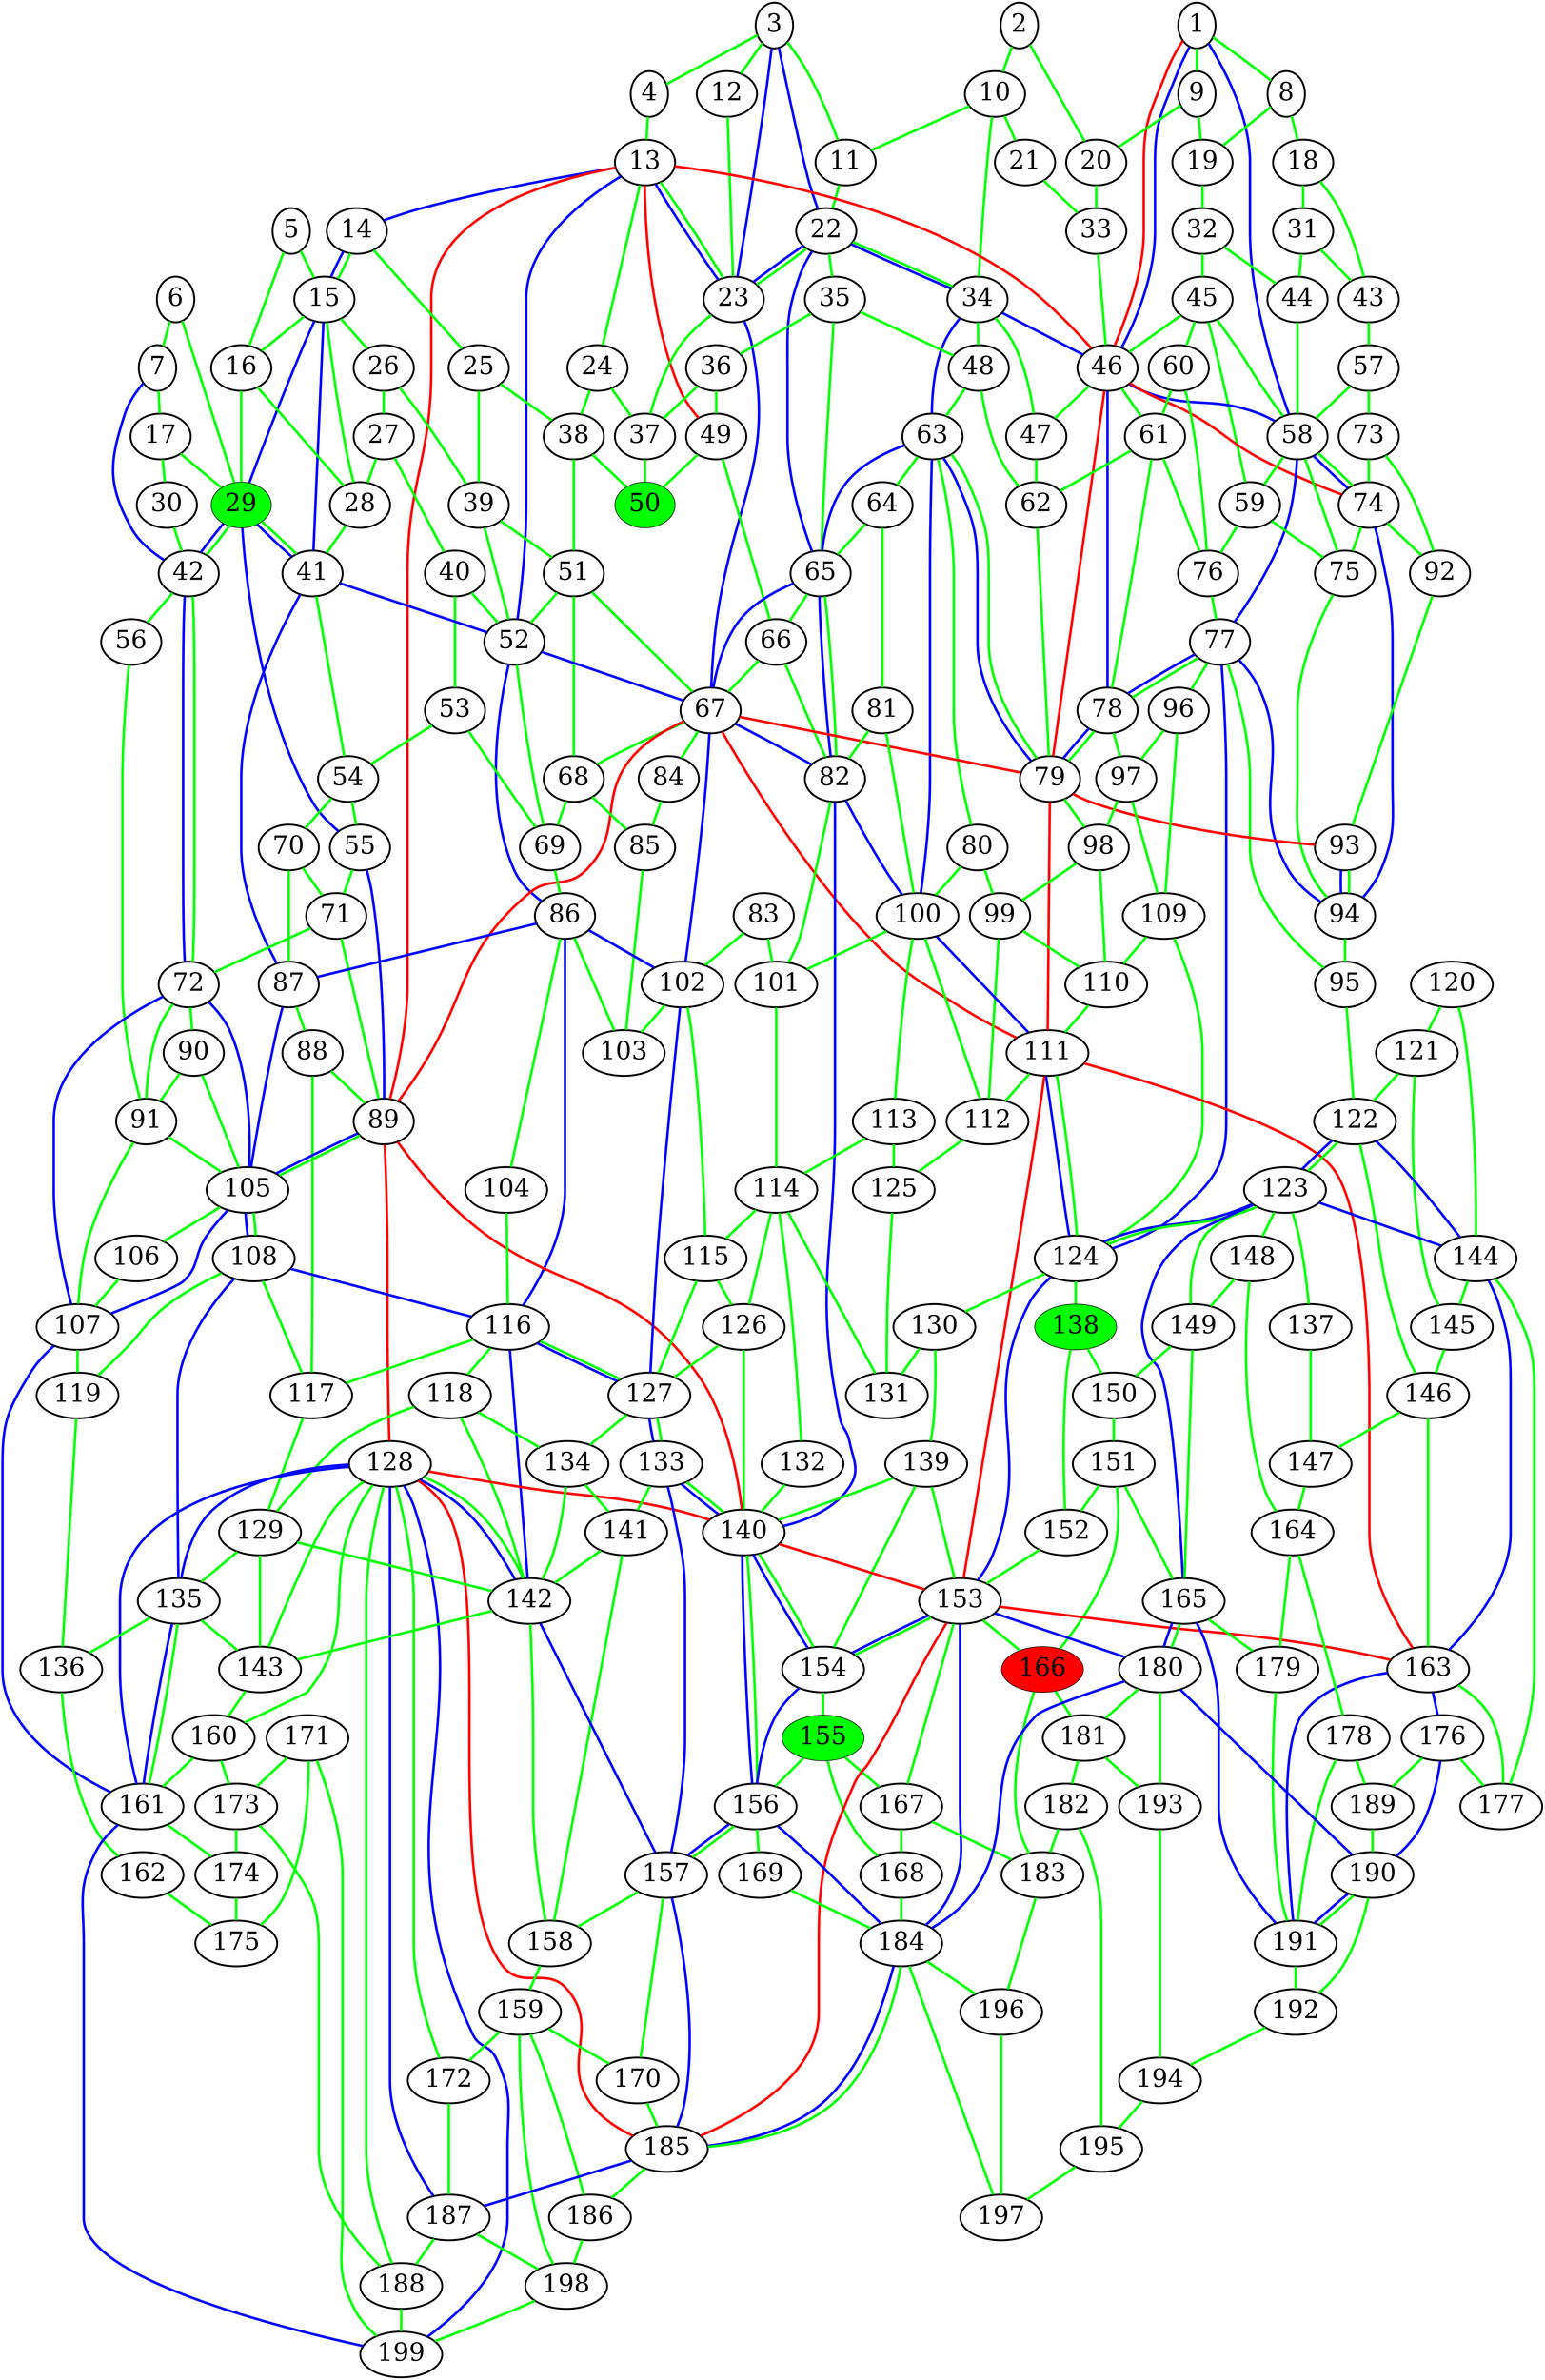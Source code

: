 graph london_graph {
166 [fillcolor=red, fontsize=40, pendwidth=3, style=filled];
29 [fillcolor=green, fontsize=40, pendwidth=3, style=filled];
155 [fillcolor=green, fontsize=40, pendwidth=3, style=filled];
50 [fillcolor=green, fontsize=40, pendwidth=3, style=filled];
138 [fillcolor=green, fontsize=40, pendwidth=3, style=filled];
1 [fontsize=40, penwidth=3];
2 [fontsize=40, penwidth=3];
3 [fontsize=40, penwidth=3];
4 [fontsize=40, penwidth=3];
5 [fontsize=40, penwidth=3];
6 [fontsize=40, penwidth=3];
7 [fontsize=40, penwidth=3];
8 [fontsize=40, penwidth=3];
9 [fontsize=40, penwidth=3];
10 [fontsize=40, penwidth=3];
11 [fontsize=40, penwidth=3];
12 [fontsize=40, penwidth=3];
13 [fontsize=40, penwidth=3];
14 [fontsize=40, penwidth=3];
15 [fontsize=40, penwidth=3];
16 [fontsize=40, penwidth=3];
17 [fontsize=40, penwidth=3];
18 [fontsize=40, penwidth=3];
19 [fontsize=40, penwidth=3];
20 [fontsize=40, penwidth=3];
21 [fontsize=40, penwidth=3];
22 [fontsize=40, penwidth=3];
23 [fontsize=40, penwidth=3];
24 [fontsize=40, penwidth=3];
25 [fontsize=40, penwidth=3];
26 [fontsize=40, penwidth=3];
27 [fontsize=40, penwidth=3];
28 [fontsize=40, penwidth=3];
30 [fontsize=40, penwidth=3];
31 [fontsize=40, penwidth=3];
32 [fontsize=40, penwidth=3];
33 [fontsize=40, penwidth=3];
34 [fontsize=40, penwidth=3];
35 [fontsize=40, penwidth=3];
36 [fontsize=40, penwidth=3];
37 [fontsize=40, penwidth=3];
38 [fontsize=40, penwidth=3];
39 [fontsize=40, penwidth=3];
40 [fontsize=40, penwidth=3];
41 [fontsize=40, penwidth=3];
42 [fontsize=40, penwidth=3];
43 [fontsize=40, penwidth=3];
44 [fontsize=40, penwidth=3];
45 [fontsize=40, penwidth=3];
46 [fontsize=40, penwidth=3];
47 [fontsize=40, penwidth=3];
48 [fontsize=40, penwidth=3];
49 [fontsize=40, penwidth=3];
51 [fontsize=40, penwidth=3];
52 [fontsize=40, penwidth=3];
53 [fontsize=40, penwidth=3];
54 [fontsize=40, penwidth=3];
55 [fontsize=40, penwidth=3];
56 [fontsize=40, penwidth=3];
57 [fontsize=40, penwidth=3];
58 [fontsize=40, penwidth=3];
59 [fontsize=40, penwidth=3];
60 [fontsize=40, penwidth=3];
61 [fontsize=40, penwidth=3];
62 [fontsize=40, penwidth=3];
63 [fontsize=40, penwidth=3];
64 [fontsize=40, penwidth=3];
65 [fontsize=40, penwidth=3];
66 [fontsize=40, penwidth=3];
67 [fontsize=40, penwidth=3];
68 [fontsize=40, penwidth=3];
69 [fontsize=40, penwidth=3];
70 [fontsize=40, penwidth=3];
71 [fontsize=40, penwidth=3];
72 [fontsize=40, penwidth=3];
73 [fontsize=40, penwidth=3];
74 [fontsize=40, penwidth=3];
75 [fontsize=40, penwidth=3];
76 [fontsize=40, penwidth=3];
77 [fontsize=40, penwidth=3];
78 [fontsize=40, penwidth=3];
79 [fontsize=40, penwidth=3];
80 [fontsize=40, penwidth=3];
81 [fontsize=40, penwidth=3];
82 [fontsize=40, penwidth=3];
83 [fontsize=40, penwidth=3];
84 [fontsize=40, penwidth=3];
85 [fontsize=40, penwidth=3];
86 [fontsize=40, penwidth=3];
87 [fontsize=40, penwidth=3];
88 [fontsize=40, penwidth=3];
89 [fontsize=40, penwidth=3];
90 [fontsize=40, penwidth=3];
91 [fontsize=40, penwidth=3];
92 [fontsize=40, penwidth=3];
93 [fontsize=40, penwidth=3];
94 [fontsize=40, penwidth=3];
95 [fontsize=40, penwidth=3];
96 [fontsize=40, penwidth=3];
97 [fontsize=40, penwidth=3];
98 [fontsize=40, penwidth=3];
99 [fontsize=40, penwidth=3];
100 [fontsize=40, penwidth=3];
101 [fontsize=40, penwidth=3];
102 [fontsize=40, penwidth=3];
103 [fontsize=40, penwidth=3];
104 [fontsize=40, penwidth=3];
105 [fontsize=40, penwidth=3];
106 [fontsize=40, penwidth=3];
107 [fontsize=40, penwidth=3];
108 [fontsize=40, penwidth=3];
109 [fontsize=40, penwidth=3];
110 [fontsize=40, penwidth=3];
111 [fontsize=40, penwidth=3];
112 [fontsize=40, penwidth=3];
113 [fontsize=40, penwidth=3];
114 [fontsize=40, penwidth=3];
115 [fontsize=40, penwidth=3];
116 [fontsize=40, penwidth=3];
117 [fontsize=40, penwidth=3];
118 [fontsize=40, penwidth=3];
119 [fontsize=40, penwidth=3];
120 [fontsize=40, penwidth=3];
121 [fontsize=40, penwidth=3];
122 [fontsize=40, penwidth=3];
123 [fontsize=40, penwidth=3];
124 [fontsize=40, penwidth=3];
125 [fontsize=40, penwidth=3];
126 [fontsize=40, penwidth=3];
127 [fontsize=40, penwidth=3];
128 [fontsize=40, penwidth=3];
129 [fontsize=40, penwidth=3];
130 [fontsize=40, penwidth=3];
131 [fontsize=40, penwidth=3];
132 [fontsize=40, penwidth=3];
133 [fontsize=40, penwidth=3];
134 [fontsize=40, penwidth=3];
135 [fontsize=40, penwidth=3];
136 [fontsize=40, penwidth=3];
137 [fontsize=40, penwidth=3];
139 [fontsize=40, penwidth=3];
140 [fontsize=40, penwidth=3];
141 [fontsize=40, penwidth=3];
142 [fontsize=40, penwidth=3];
143 [fontsize=40, penwidth=3];
144 [fontsize=40, penwidth=3];
145 [fontsize=40, penwidth=3];
146 [fontsize=40, penwidth=3];
147 [fontsize=40, penwidth=3];
148 [fontsize=40, penwidth=3];
149 [fontsize=40, penwidth=3];
150 [fontsize=40, penwidth=3];
151 [fontsize=40, penwidth=3];
152 [fontsize=40, penwidth=3];
153 [fontsize=40, penwidth=3];
154 [fontsize=40, penwidth=3];
156 [fontsize=40, penwidth=3];
157 [fontsize=40, penwidth=3];
158 [fontsize=40, penwidth=3];
159 [fontsize=40, penwidth=3];
160 [fontsize=40, penwidth=3];
161 [fontsize=40, penwidth=3];
162 [fontsize=40, penwidth=3];
163 [fontsize=40, penwidth=3];
164 [fontsize=40, penwidth=3];
165 [fontsize=40, penwidth=3];
167 [fontsize=40, penwidth=3];
168 [fontsize=40, penwidth=3];
169 [fontsize=40, penwidth=3];
170 [fontsize=40, penwidth=3];
171 [fontsize=40, penwidth=3];
172 [fontsize=40, penwidth=3];
173 [fontsize=40, penwidth=3];
174 [fontsize=40, penwidth=3];
175 [fontsize=40, penwidth=3];
176 [fontsize=40, penwidth=3];
177 [fontsize=40, penwidth=3];
178 [fontsize=40, penwidth=3];
179 [fontsize=40, penwidth=3];
180 [fontsize=40, penwidth=3];
181 [fontsize=40, penwidth=3];
182 [fontsize=40, penwidth=3];
183 [fontsize=40, penwidth=3];
184 [fontsize=40, penwidth=3];
185 [fontsize=40, penwidth=3];
186 [fontsize=40, penwidth=3];
187 [fontsize=40, penwidth=3];
188 [fontsize=40, penwidth=3];
189 [fontsize=40, penwidth=3];
190 [fontsize=40, penwidth=3];
191 [fontsize=40, penwidth=3];
192 [fontsize=40, penwidth=3];
193 [fontsize=40, penwidth=3];
194 [fontsize=40, penwidth=3];
195 [fontsize=40, penwidth=3];
196 [fontsize=40, penwidth=3];
197 [fontsize=40, penwidth=3];
198 [fontsize=40, penwidth=3];
199 [fontsize=40, penwidth=3];
1 -- 46  [color=red, penwidth=4];
13 -- 46  [color=red, penwidth=4];
13 -- 49  [color=red, penwidth=4];
13 -- 89  [color=red, penwidth=4];
46 -- 74  [color=red, penwidth=4];
46 -- 79  [color=red, penwidth=4];
67 -- 79  [color=red, penwidth=4];
67 -- 89  [color=red, penwidth=4];
67 -- 111  [color=red, penwidth=4];
79 -- 93  [color=red, penwidth=4];
79 -- 111  [color=red, penwidth=4];
89 -- 128  [color=red, penwidth=4];
89 -- 140  [color=red, penwidth=4];
111 -- 153  [color=red, penwidth=4];
111 -- 163  [color=red, penwidth=4];
128 -- 140  [color=red, penwidth=4];
128 -- 185  [color=red, penwidth=4];
140 -- 153  [color=red, penwidth=4];
153 -- 163  [color=red, penwidth=4];
153 -- 185  [color=red, penwidth=4];
1 -- 46  [color=blue, penwidth=4];
1 -- 58  [color=blue, penwidth=4];
3 -- 22  [color=blue, penwidth=4];
3 -- 23  [color=blue, penwidth=4];
7 -- 42  [color=blue, penwidth=4];
13 -- 14  [color=blue, penwidth=4];
13 -- 23  [color=blue, penwidth=4];
13 -- 52  [color=blue, penwidth=4];
14 -- 15  [color=blue, penwidth=4];
15 -- 29  [color=blue, penwidth=4];
15 -- 41  [color=blue, penwidth=4];
22 -- 23  [color=blue, penwidth=4];
22 -- 34  [color=blue, penwidth=4];
22 -- 65  [color=blue, penwidth=4];
23 -- 67  [color=blue, penwidth=4];
29 -- 41  [color=blue, penwidth=4];
29 -- 42  [color=blue, penwidth=4];
29 -- 55  [color=blue, penwidth=4];
34 -- 46  [color=blue, penwidth=4];
34 -- 63  [color=blue, penwidth=4];
41 -- 52  [color=blue, penwidth=4];
41 -- 87  [color=blue, penwidth=4];
42 -- 72  [color=blue, penwidth=4];
46 -- 58  [color=blue, penwidth=4];
46 -- 78  [color=blue, penwidth=4];
52 -- 67  [color=blue, penwidth=4];
52 -- 86  [color=blue, penwidth=4];
55 -- 89  [color=blue, penwidth=4];
58 -- 74  [color=blue, penwidth=4];
58 -- 77  [color=blue, penwidth=4];
63 -- 65  [color=blue, penwidth=4];
63 -- 79  [color=blue, penwidth=4];
63 -- 100  [color=blue, penwidth=4];
65 -- 67  [color=blue, penwidth=4];
65 -- 82  [color=blue, penwidth=4];
67 -- 82  [color=blue, penwidth=4];
67 -- 102  [color=blue, penwidth=4];
72 -- 105  [color=blue, penwidth=4];
72 -- 107  [color=blue, penwidth=4];
74 -- 94  [color=blue, penwidth=4];
77 -- 78  [color=blue, penwidth=4];
77 -- 94  [color=blue, penwidth=4];
77 -- 124  [color=blue, penwidth=4];
78 -- 79  [color=blue, penwidth=4];
82 -- 100  [color=blue, penwidth=4];
82 -- 140  [color=blue, penwidth=4];
86 -- 87  [color=blue, penwidth=4];
86 -- 102  [color=blue, penwidth=4];
86 -- 116  [color=blue, penwidth=4];
87 -- 105  [color=blue, penwidth=4];
89 -- 105  [color=blue, penwidth=4];
93 -- 94  [color=blue, penwidth=4];
100 -- 111  [color=blue, penwidth=4];
102 -- 127  [color=blue, penwidth=4];
105 -- 107  [color=blue, penwidth=4];
105 -- 108  [color=blue, penwidth=4];
107 -- 161  [color=blue, penwidth=4];
108 -- 116  [color=blue, penwidth=4];
108 -- 135  [color=blue, penwidth=4];
111 -- 124  [color=blue, penwidth=4];
116 -- 127  [color=blue, penwidth=4];
116 -- 142  [color=blue, penwidth=4];
122 -- 123  [color=blue, penwidth=4];
122 -- 144  [color=blue, penwidth=4];
123 -- 124  [color=blue, penwidth=4];
123 -- 144  [color=blue, penwidth=4];
123 -- 165  [color=blue, penwidth=4];
124 -- 153  [color=blue, penwidth=4];
127 -- 133  [color=blue, penwidth=4];
128 -- 135  [color=blue, penwidth=4];
128 -- 142  [color=blue, penwidth=4];
128 -- 161  [color=blue, penwidth=4];
128 -- 187  [color=blue, penwidth=4];
128 -- 199  [color=blue, penwidth=4];
133 -- 140  [color=blue, penwidth=4];
133 -- 157  [color=blue, penwidth=4];
135 -- 161  [color=blue, penwidth=4];
140 -- 154  [color=blue, penwidth=4];
140 -- 156  [color=blue, penwidth=4];
142 -- 157  [color=blue, penwidth=4];
144 -- 163  [color=blue, penwidth=4];
153 -- 154  [color=blue, penwidth=4];
153 -- 180  [color=blue, penwidth=4];
153 -- 184  [color=blue, penwidth=4];
154 -- 156  [color=blue, penwidth=4];
156 -- 157  [color=blue, penwidth=4];
156 -- 184  [color=blue, penwidth=4];
157 -- 185  [color=blue, penwidth=4];
161 -- 199  [color=blue, penwidth=4];
163 -- 176  [color=blue, penwidth=4];
163 -- 191  [color=blue, penwidth=4];
165 -- 180  [color=blue, penwidth=4];
165 -- 191  [color=blue, penwidth=4];
176 -- 190  [color=blue, penwidth=4];
180 -- 184  [color=blue, penwidth=4];
180 -- 190  [color=blue, penwidth=4];
184 -- 185  [color=blue, penwidth=4];
185 -- 187  [color=blue, penwidth=4];
190 -- 191  [color=blue, penwidth=4];
1 -- 8  [color=green, penwidth=4];
1 -- 9  [color=green, penwidth=4];
2 -- 10  [color=green, penwidth=4];
2 -- 20  [color=green, penwidth=4];
3 -- 4  [color=green, penwidth=4];
3 -- 11  [color=green, penwidth=4];
3 -- 12  [color=green, penwidth=4];
4 -- 13  [color=green, penwidth=4];
5 -- 15  [color=green, penwidth=4];
5 -- 16  [color=green, penwidth=4];
6 -- 7  [color=green, penwidth=4];
6 -- 29  [color=green, penwidth=4];
7 -- 17  [color=green, penwidth=4];
8 -- 18  [color=green, penwidth=4];
8 -- 19  [color=green, penwidth=4];
9 -- 19  [color=green, penwidth=4];
9 -- 20  [color=green, penwidth=4];
10 -- 11  [color=green, penwidth=4];
10 -- 21  [color=green, penwidth=4];
10 -- 34  [color=green, penwidth=4];
11 -- 22  [color=green, penwidth=4];
12 -- 23  [color=green, penwidth=4];
13 -- 23  [color=green, penwidth=4];
13 -- 24  [color=green, penwidth=4];
14 -- 15  [color=green, penwidth=4];
14 -- 25  [color=green, penwidth=4];
15 -- 16  [color=green, penwidth=4];
15 -- 26  [color=green, penwidth=4];
15 -- 28  [color=green, penwidth=4];
16 -- 28  [color=green, penwidth=4];
16 -- 29  [color=green, penwidth=4];
17 -- 29  [color=green, penwidth=4];
17 -- 30  [color=green, penwidth=4];
18 -- 31  [color=green, penwidth=4];
18 -- 43  [color=green, penwidth=4];
19 -- 32  [color=green, penwidth=4];
20 -- 33  [color=green, penwidth=4];
21 -- 33  [color=green, penwidth=4];
22 -- 23  [color=green, penwidth=4];
22 -- 34  [color=green, penwidth=4];
22 -- 35  [color=green, penwidth=4];
23 -- 37  [color=green, penwidth=4];
24 -- 37  [color=green, penwidth=4];
24 -- 38  [color=green, penwidth=4];
25 -- 38  [color=green, penwidth=4];
25 -- 39  [color=green, penwidth=4];
26 -- 27  [color=green, penwidth=4];
26 -- 39  [color=green, penwidth=4];
27 -- 28  [color=green, penwidth=4];
27 -- 40  [color=green, penwidth=4];
28 -- 41  [color=green, penwidth=4];
29 -- 41  [color=green, penwidth=4];
29 -- 42  [color=green, penwidth=4];
30 -- 42  [color=green, penwidth=4];
31 -- 43  [color=green, penwidth=4];
31 -- 44  [color=green, penwidth=4];
32 -- 44  [color=green, penwidth=4];
32 -- 45  [color=green, penwidth=4];
33 -- 46  [color=green, penwidth=4];
34 -- 47  [color=green, penwidth=4];
34 -- 48  [color=green, penwidth=4];
35 -- 36  [color=green, penwidth=4];
35 -- 48  [color=green, penwidth=4];
35 -- 65  [color=green, penwidth=4];
36 -- 37  [color=green, penwidth=4];
36 -- 49  [color=green, penwidth=4];
37 -- 50  [color=green, penwidth=4];
38 -- 50  [color=green, penwidth=4];
38 -- 51  [color=green, penwidth=4];
39 -- 51  [color=green, penwidth=4];
39 -- 52  [color=green, penwidth=4];
40 -- 52  [color=green, penwidth=4];
40 -- 53  [color=green, penwidth=4];
41 -- 54  [color=green, penwidth=4];
42 -- 56  [color=green, penwidth=4];
42 -- 72  [color=green, penwidth=4];
43 -- 57  [color=green, penwidth=4];
44 -- 58  [color=green, penwidth=4];
45 -- 46  [color=green, penwidth=4];
45 -- 58  [color=green, penwidth=4];
45 -- 59  [color=green, penwidth=4];
45 -- 60  [color=green, penwidth=4];
46 -- 47  [color=green, penwidth=4];
46 -- 61  [color=green, penwidth=4];
47 -- 62  [color=green, penwidth=4];
48 -- 62  [color=green, penwidth=4];
48 -- 63  [color=green, penwidth=4];
49 -- 50  [color=green, penwidth=4];
49 -- 66  [color=green, penwidth=4];
51 -- 52  [color=green, penwidth=4];
51 -- 67  [color=green, penwidth=4];
51 -- 68  [color=green, penwidth=4];
52 -- 69  [color=green, penwidth=4];
53 -- 54  [color=green, penwidth=4];
53 -- 69  [color=green, penwidth=4];
54 -- 55  [color=green, penwidth=4];
54 -- 70  [color=green, penwidth=4];
55 -- 71  [color=green, penwidth=4];
56 -- 91  [color=green, penwidth=4];
57 -- 58  [color=green, penwidth=4];
57 -- 73  [color=green, penwidth=4];
58 -- 59  [color=green, penwidth=4];
58 -- 74  [color=green, penwidth=4];
58 -- 75  [color=green, penwidth=4];
59 -- 75  [color=green, penwidth=4];
59 -- 76  [color=green, penwidth=4];
60 -- 61  [color=green, penwidth=4];
60 -- 76  [color=green, penwidth=4];
61 -- 62  [color=green, penwidth=4];
61 -- 76  [color=green, penwidth=4];
61 -- 78  [color=green, penwidth=4];
62 -- 79  [color=green, penwidth=4];
63 -- 64  [color=green, penwidth=4];
63 -- 79  [color=green, penwidth=4];
63 -- 80  [color=green, penwidth=4];
64 -- 65  [color=green, penwidth=4];
64 -- 81  [color=green, penwidth=4];
65 -- 66  [color=green, penwidth=4];
65 -- 82  [color=green, penwidth=4];
66 -- 67  [color=green, penwidth=4];
66 -- 82  [color=green, penwidth=4];
67 -- 68  [color=green, penwidth=4];
67 -- 84  [color=green, penwidth=4];
68 -- 69  [color=green, penwidth=4];
68 -- 85  [color=green, penwidth=4];
69 -- 86  [color=green, penwidth=4];
70 -- 71  [color=green, penwidth=4];
70 -- 87  [color=green, penwidth=4];
71 -- 72  [color=green, penwidth=4];
71 -- 89  [color=green, penwidth=4];
72 -- 90  [color=green, penwidth=4];
72 -- 91  [color=green, penwidth=4];
73 -- 74  [color=green, penwidth=4];
73 -- 92  [color=green, penwidth=4];
74 -- 75  [color=green, penwidth=4];
74 -- 92  [color=green, penwidth=4];
75 -- 94  [color=green, penwidth=4];
76 -- 77  [color=green, penwidth=4];
77 -- 78  [color=green, penwidth=4];
77 -- 95  [color=green, penwidth=4];
77 -- 96  [color=green, penwidth=4];
78 -- 79  [color=green, penwidth=4];
78 -- 97  [color=green, penwidth=4];
79 -- 98  [color=green, penwidth=4];
80 -- 99  [color=green, penwidth=4];
80 -- 100  [color=green, penwidth=4];
81 -- 82  [color=green, penwidth=4];
81 -- 100  [color=green, penwidth=4];
82 -- 101  [color=green, penwidth=4];
83 -- 101  [color=green, penwidth=4];
83 -- 102  [color=green, penwidth=4];
84 -- 85  [color=green, penwidth=4];
85 -- 103  [color=green, penwidth=4];
86 -- 103  [color=green, penwidth=4];
86 -- 104  [color=green, penwidth=4];
87 -- 88  [color=green, penwidth=4];
88 -- 89  [color=green, penwidth=4];
88 -- 117  [color=green, penwidth=4];
89 -- 105  [color=green, penwidth=4];
90 -- 91  [color=green, penwidth=4];
90 -- 105  [color=green, penwidth=4];
91 -- 105  [color=green, penwidth=4];
91 -- 107  [color=green, penwidth=4];
92 -- 93  [color=green, penwidth=4];
93 -- 94  [color=green, penwidth=4];
94 -- 95  [color=green, penwidth=4];
95 -- 122  [color=green, penwidth=4];
96 -- 97  [color=green, penwidth=4];
96 -- 109  [color=green, penwidth=4];
97 -- 98  [color=green, penwidth=4];
97 -- 109  [color=green, penwidth=4];
98 -- 99  [color=green, penwidth=4];
98 -- 110  [color=green, penwidth=4];
99 -- 110  [color=green, penwidth=4];
99 -- 112  [color=green, penwidth=4];
100 -- 101  [color=green, penwidth=4];
100 -- 112  [color=green, penwidth=4];
100 -- 113  [color=green, penwidth=4];
101 -- 114  [color=green, penwidth=4];
102 -- 103  [color=green, penwidth=4];
102 -- 115  [color=green, penwidth=4];
104 -- 116  [color=green, penwidth=4];
105 -- 106  [color=green, penwidth=4];
105 -- 108  [color=green, penwidth=4];
106 -- 107  [color=green, penwidth=4];
107 -- 119  [color=green, penwidth=4];
108 -- 117  [color=green, penwidth=4];
108 -- 119  [color=green, penwidth=4];
109 -- 110  [color=green, penwidth=4];
109 -- 124  [color=green, penwidth=4];
110 -- 111  [color=green, penwidth=4];
111 -- 112  [color=green, penwidth=4];
111 -- 124  [color=green, penwidth=4];
112 -- 125  [color=green, penwidth=4];
113 -- 114  [color=green, penwidth=4];
113 -- 125  [color=green, penwidth=4];
114 -- 115  [color=green, penwidth=4];
114 -- 126  [color=green, penwidth=4];
114 -- 131  [color=green, penwidth=4];
114 -- 132  [color=green, penwidth=4];
115 -- 126  [color=green, penwidth=4];
115 -- 127  [color=green, penwidth=4];
116 -- 117  [color=green, penwidth=4];
116 -- 118  [color=green, penwidth=4];
116 -- 127  [color=green, penwidth=4];
117 -- 129  [color=green, penwidth=4];
118 -- 129  [color=green, penwidth=4];
118 -- 134  [color=green, penwidth=4];
118 -- 142  [color=green, penwidth=4];
119 -- 136  [color=green, penwidth=4];
120 -- 121  [color=green, penwidth=4];
120 -- 144  [color=green, penwidth=4];
121 -- 122  [color=green, penwidth=4];
121 -- 145  [color=green, penwidth=4];
122 -- 123  [color=green, penwidth=4];
122 -- 146  [color=green, penwidth=4];
123 -- 124  [color=green, penwidth=4];
123 -- 137  [color=green, penwidth=4];
123 -- 148  [color=green, penwidth=4];
123 -- 149  [color=green, penwidth=4];
124 -- 130  [color=green, penwidth=4];
124 -- 138  [color=green, penwidth=4];
125 -- 131  [color=green, penwidth=4];
126 -- 127  [color=green, penwidth=4];
126 -- 140  [color=green, penwidth=4];
127 -- 133  [color=green, penwidth=4];
127 -- 134  [color=green, penwidth=4];
128 -- 142  [color=green, penwidth=4];
128 -- 143  [color=green, penwidth=4];
128 -- 160  [color=green, penwidth=4];
128 -- 172  [color=green, penwidth=4];
128 -- 188  [color=green, penwidth=4];
129 -- 135  [color=green, penwidth=4];
129 -- 142  [color=green, penwidth=4];
129 -- 143  [color=green, penwidth=4];
130 -- 131  [color=green, penwidth=4];
130 -- 139  [color=green, penwidth=4];
132 -- 140  [color=green, penwidth=4];
133 -- 140  [color=green, penwidth=4];
133 -- 141  [color=green, penwidth=4];
134 -- 141  [color=green, penwidth=4];
134 -- 142  [color=green, penwidth=4];
135 -- 136  [color=green, penwidth=4];
135 -- 143  [color=green, penwidth=4];
135 -- 161  [color=green, penwidth=4];
136 -- 162  [color=green, penwidth=4];
137 -- 147  [color=green, penwidth=4];
138 -- 150  [color=green, penwidth=4];
138 -- 152  [color=green, penwidth=4];
139 -- 140  [color=green, penwidth=4];
139 -- 153  [color=green, penwidth=4];
139 -- 154  [color=green, penwidth=4];
140 -- 154  [color=green, penwidth=4];
140 -- 156  [color=green, penwidth=4];
141 -- 142  [color=green, penwidth=4];
141 -- 158  [color=green, penwidth=4];
142 -- 143  [color=green, penwidth=4];
142 -- 158  [color=green, penwidth=4];
143 -- 160  [color=green, penwidth=4];
144 -- 145  [color=green, penwidth=4];
144 -- 177  [color=green, penwidth=4];
145 -- 146  [color=green, penwidth=4];
146 -- 147  [color=green, penwidth=4];
146 -- 163  [color=green, penwidth=4];
147 -- 164  [color=green, penwidth=4];
148 -- 149  [color=green, penwidth=4];
148 -- 164  [color=green, penwidth=4];
149 -- 150  [color=green, penwidth=4];
149 -- 165  [color=green, penwidth=4];
150 -- 151  [color=green, penwidth=4];
151 -- 152  [color=green, penwidth=4];
151 -- 165  [color=green, penwidth=4];
151 -- 166  [color=green, penwidth=4];
152 -- 153  [color=green, penwidth=4];
153 -- 154  [color=green, penwidth=4];
153 -- 166  [color=green, penwidth=4];
153 -- 167  [color=green, penwidth=4];
154 -- 155  [color=green, penwidth=4];
155 -- 156  [color=green, penwidth=4];
155 -- 167  [color=green, penwidth=4];
155 -- 168  [color=green, penwidth=4];
156 -- 157  [color=green, penwidth=4];
156 -- 169  [color=green, penwidth=4];
157 -- 158  [color=green, penwidth=4];
157 -- 170  [color=green, penwidth=4];
158 -- 159  [color=green, penwidth=4];
159 -- 170  [color=green, penwidth=4];
159 -- 172  [color=green, penwidth=4];
159 -- 186  [color=green, penwidth=4];
159 -- 198  [color=green, penwidth=4];
160 -- 161  [color=green, penwidth=4];
160 -- 173  [color=green, penwidth=4];
161 -- 174  [color=green, penwidth=4];
162 -- 175  [color=green, penwidth=4];
163 -- 177  [color=green, penwidth=4];
164 -- 178  [color=green, penwidth=4];
164 -- 179  [color=green, penwidth=4];
165 -- 179  [color=green, penwidth=4];
165 -- 180  [color=green, penwidth=4];
166 -- 181  [color=green, penwidth=4];
166 -- 183  [color=green, penwidth=4];
167 -- 168  [color=green, penwidth=4];
167 -- 183  [color=green, penwidth=4];
168 -- 184  [color=green, penwidth=4];
169 -- 184  [color=green, penwidth=4];
170 -- 185  [color=green, penwidth=4];
171 -- 173  [color=green, penwidth=4];
171 -- 175  [color=green, penwidth=4];
171 -- 199  [color=green, penwidth=4];
172 -- 187  [color=green, penwidth=4];
173 -- 174  [color=green, penwidth=4];
173 -- 188  [color=green, penwidth=4];
174 -- 175  [color=green, penwidth=4];
176 -- 177  [color=green, penwidth=4];
176 -- 189  [color=green, penwidth=4];
178 -- 189  [color=green, penwidth=4];
178 -- 191  [color=green, penwidth=4];
179 -- 191  [color=green, penwidth=4];
180 -- 181  [color=green, penwidth=4];
180 -- 193  [color=green, penwidth=4];
181 -- 182  [color=green, penwidth=4];
181 -- 193  [color=green, penwidth=4];
182 -- 183  [color=green, penwidth=4];
182 -- 195  [color=green, penwidth=4];
183 -- 196  [color=green, penwidth=4];
184 -- 185  [color=green, penwidth=4];
184 -- 196  [color=green, penwidth=4];
184 -- 197  [color=green, penwidth=4];
185 -- 186  [color=green, penwidth=4];
186 -- 198  [color=green, penwidth=4];
187 -- 188  [color=green, penwidth=4];
187 -- 198  [color=green, penwidth=4];
188 -- 199  [color=green, penwidth=4];
189 -- 190  [color=green, penwidth=4];
190 -- 191  [color=green, penwidth=4];
190 -- 192  [color=green, penwidth=4];
191 -- 192  [color=green, penwidth=4];
192 -- 194  [color=green, penwidth=4];
193 -- 194  [color=green, penwidth=4];
194 -- 195  [color=green, penwidth=4];
195 -- 197  [color=green, penwidth=4];
196 -- 197  [color=green, penwidth=4];
198 -- 199  [color=green, penwidth=4];
}
